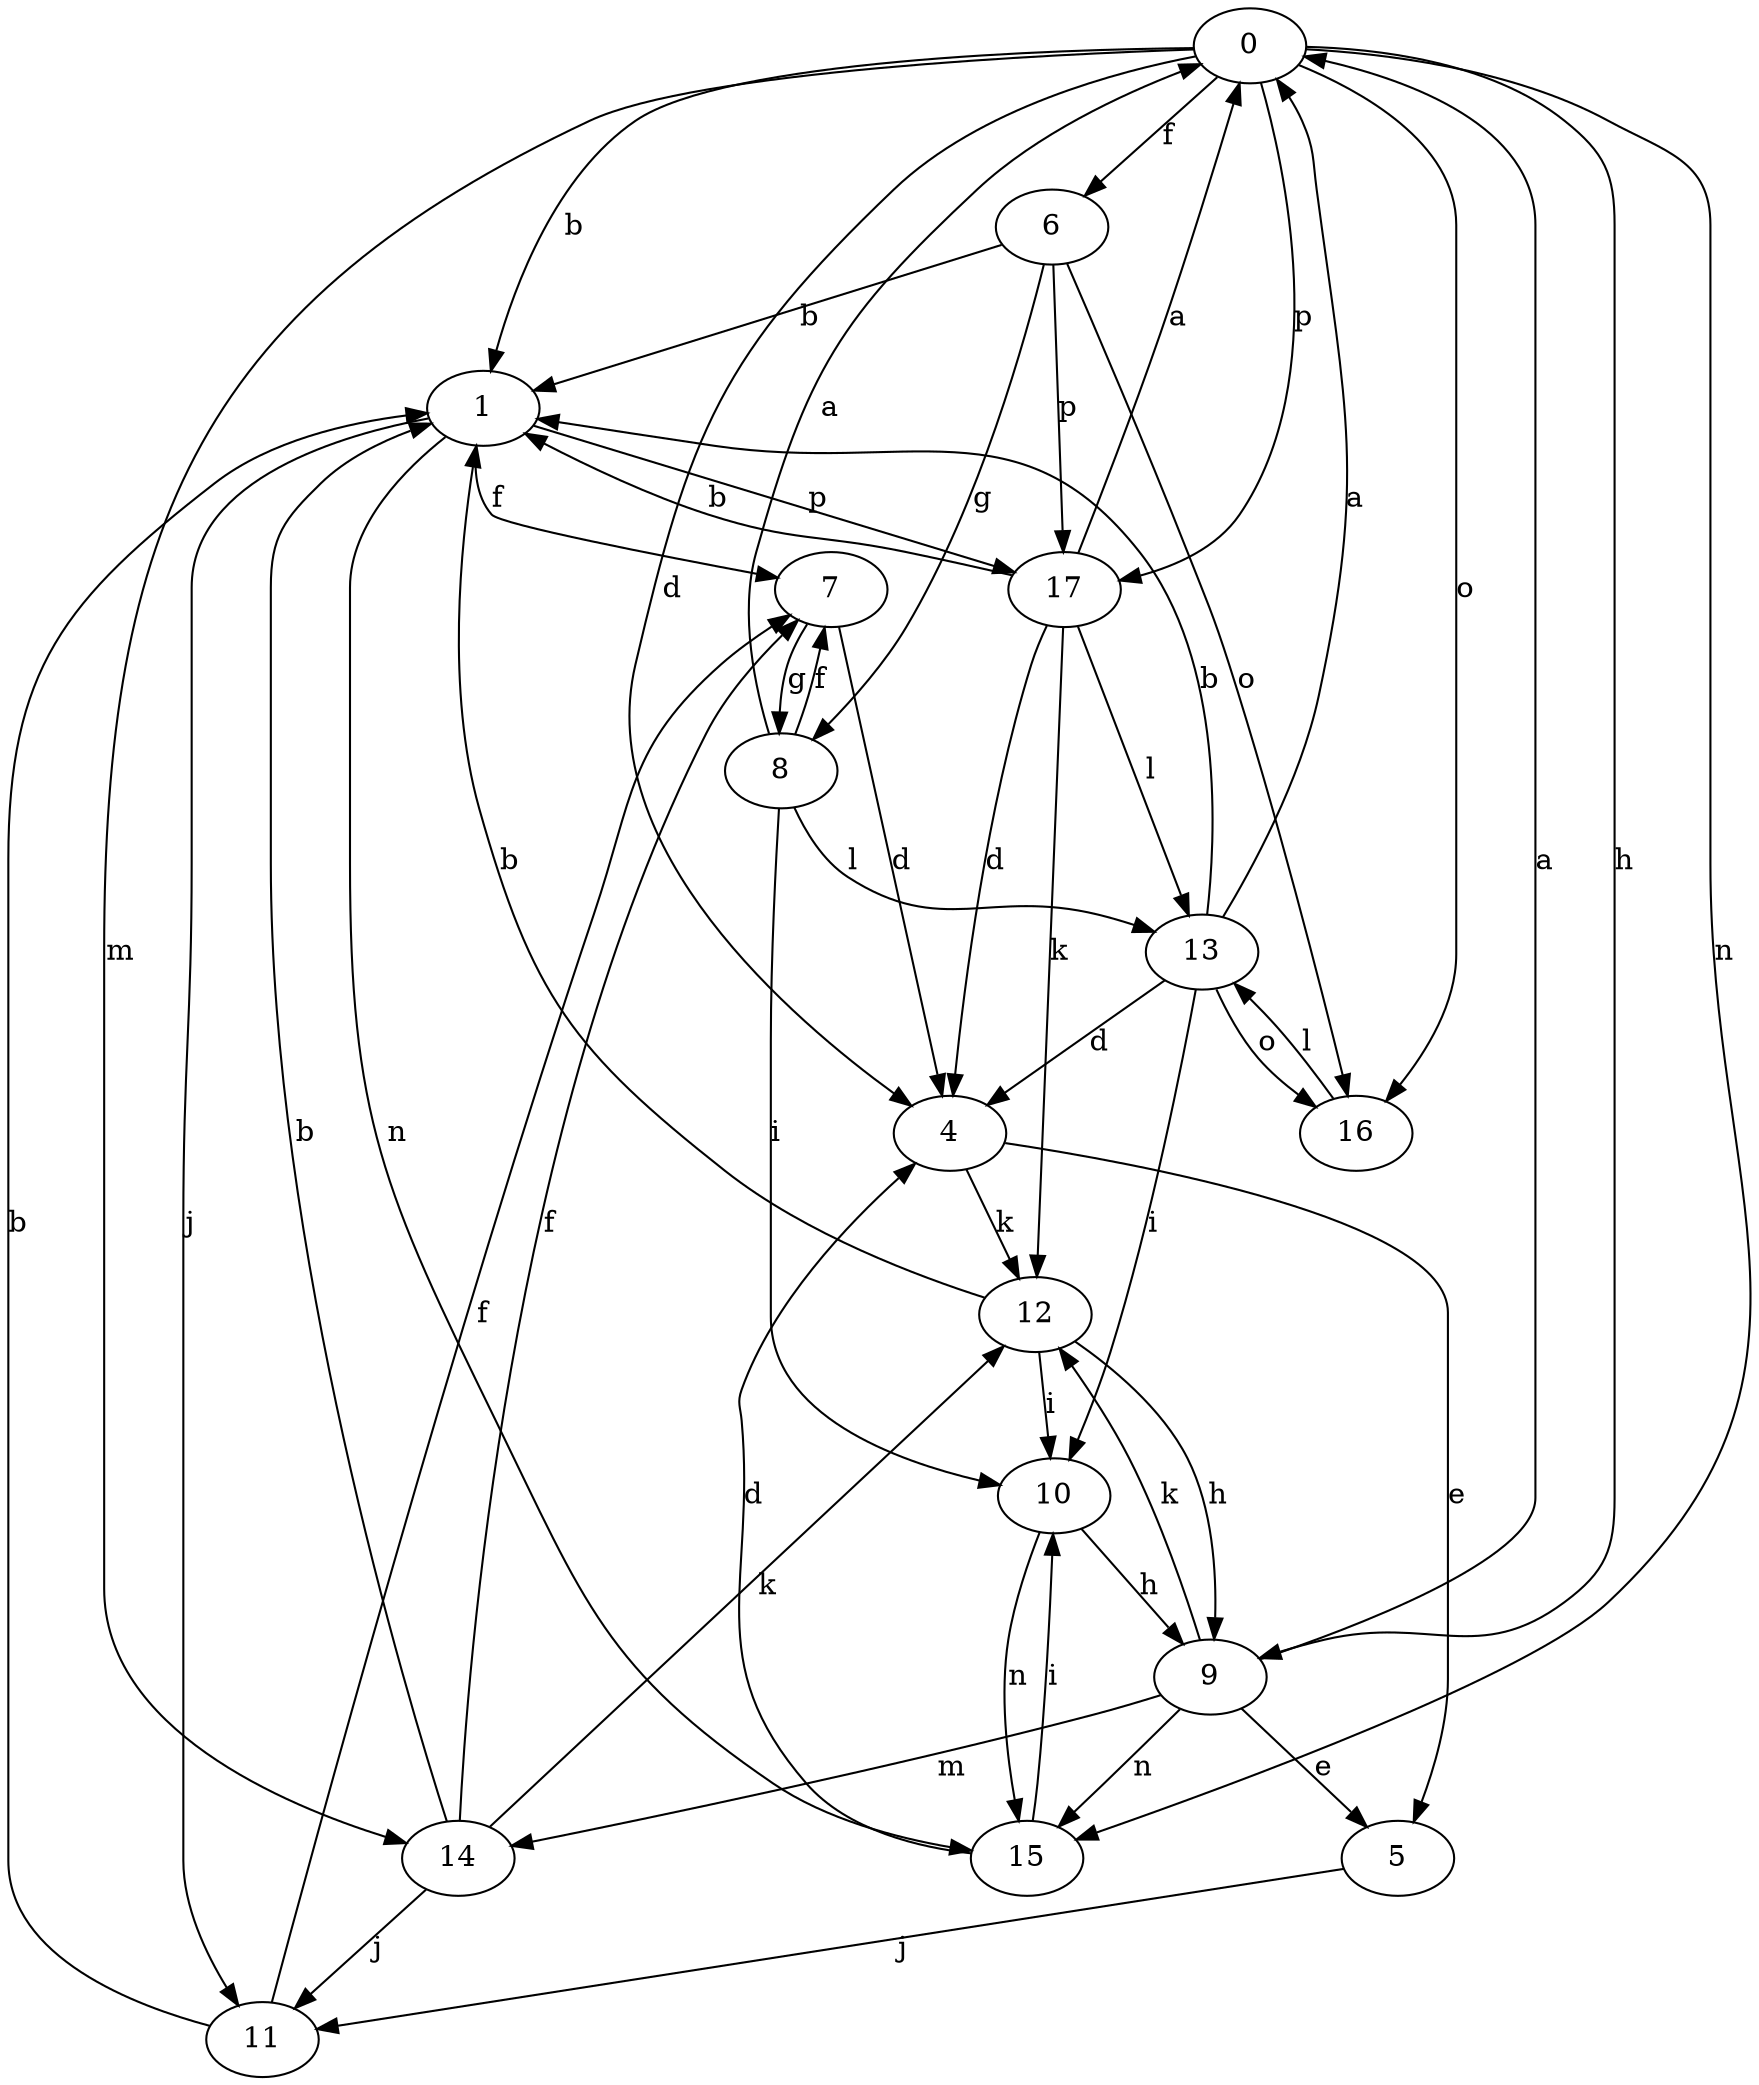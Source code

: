 strict digraph  {
0;
1;
4;
5;
6;
7;
8;
9;
10;
11;
12;
13;
14;
15;
16;
17;
0 -> 1  [label=b];
0 -> 4  [label=d];
0 -> 6  [label=f];
0 -> 9  [label=h];
0 -> 14  [label=m];
0 -> 15  [label=n];
0 -> 16  [label=o];
0 -> 17  [label=p];
1 -> 7  [label=f];
1 -> 11  [label=j];
1 -> 15  [label=n];
1 -> 17  [label=p];
4 -> 5  [label=e];
4 -> 12  [label=k];
5 -> 11  [label=j];
6 -> 1  [label=b];
6 -> 8  [label=g];
6 -> 16  [label=o];
6 -> 17  [label=p];
7 -> 4  [label=d];
7 -> 8  [label=g];
8 -> 0  [label=a];
8 -> 7  [label=f];
8 -> 10  [label=i];
8 -> 13  [label=l];
9 -> 0  [label=a];
9 -> 5  [label=e];
9 -> 12  [label=k];
9 -> 14  [label=m];
9 -> 15  [label=n];
10 -> 9  [label=h];
10 -> 15  [label=n];
11 -> 1  [label=b];
11 -> 7  [label=f];
12 -> 1  [label=b];
12 -> 9  [label=h];
12 -> 10  [label=i];
13 -> 0  [label=a];
13 -> 1  [label=b];
13 -> 4  [label=d];
13 -> 10  [label=i];
13 -> 16  [label=o];
14 -> 1  [label=b];
14 -> 7  [label=f];
14 -> 11  [label=j];
14 -> 12  [label=k];
15 -> 4  [label=d];
15 -> 10  [label=i];
16 -> 13  [label=l];
17 -> 0  [label=a];
17 -> 1  [label=b];
17 -> 4  [label=d];
17 -> 12  [label=k];
17 -> 13  [label=l];
}
